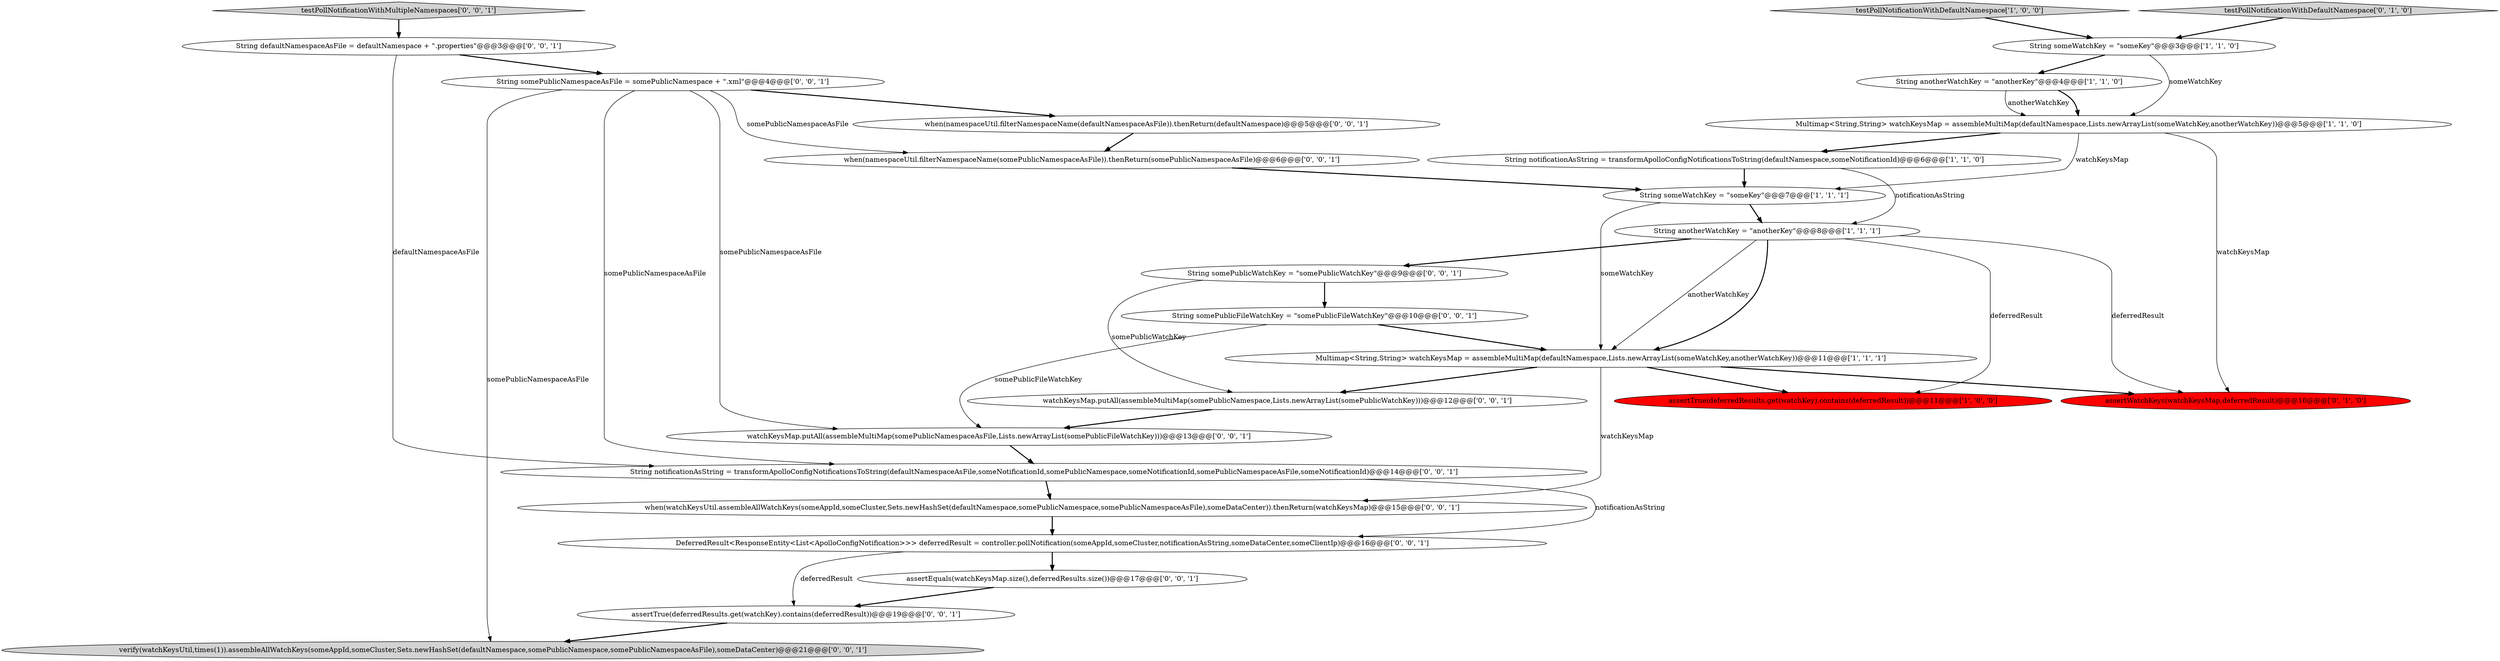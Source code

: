 digraph {
10 [style = filled, label = "assertWatchKeys(watchKeysMap,deferredResult)@@@10@@@['0', '1', '0']", fillcolor = red, shape = ellipse image = "AAA1AAABBB2BBB"];
21 [style = filled, label = "String somePublicNamespaceAsFile = somePublicNamespace + \".xml\"@@@4@@@['0', '0', '1']", fillcolor = white, shape = ellipse image = "AAA0AAABBB3BBB"];
24 [style = filled, label = "DeferredResult<ResponseEntity<List<ApolloConfigNotification>>> deferredResult = controller.pollNotification(someAppId,someCluster,notificationAsString,someDataCenter,someClientIp)@@@16@@@['0', '0', '1']", fillcolor = white, shape = ellipse image = "AAA0AAABBB3BBB"];
14 [style = filled, label = "String defaultNamespaceAsFile = defaultNamespace + \".properties\"@@@3@@@['0', '0', '1']", fillcolor = white, shape = ellipse image = "AAA0AAABBB3BBB"];
5 [style = filled, label = "String someWatchKey = \"someKey\"@@@3@@@['1', '1', '0']", fillcolor = white, shape = ellipse image = "AAA0AAABBB1BBB"];
22 [style = filled, label = "when(namespaceUtil.filterNamespaceName(somePublicNamespaceAsFile)).thenReturn(somePublicNamespaceAsFile)@@@6@@@['0', '0', '1']", fillcolor = white, shape = ellipse image = "AAA0AAABBB3BBB"];
18 [style = filled, label = "testPollNotificationWithMultipleNamespaces['0', '0', '1']", fillcolor = lightgray, shape = diamond image = "AAA0AAABBB3BBB"];
20 [style = filled, label = "String somePublicFileWatchKey = \"somePublicFileWatchKey\"@@@10@@@['0', '0', '1']", fillcolor = white, shape = ellipse image = "AAA0AAABBB3BBB"];
2 [style = filled, label = "Multimap<String,String> watchKeysMap = assembleMultiMap(defaultNamespace,Lists.newArrayList(someWatchKey,anotherWatchKey))@@@11@@@['1', '1', '1']", fillcolor = white, shape = ellipse image = "AAA0AAABBB1BBB"];
1 [style = filled, label = "assertTrue(deferredResults.get(watchKey).contains(deferredResult))@@@11@@@['1', '0', '0']", fillcolor = red, shape = ellipse image = "AAA1AAABBB1BBB"];
12 [style = filled, label = "assertTrue(deferredResults.get(watchKey).contains(deferredResult))@@@19@@@['0', '0', '1']", fillcolor = white, shape = ellipse image = "AAA0AAABBB3BBB"];
25 [style = filled, label = "watchKeysMap.putAll(assembleMultiMap(somePublicNamespaceAsFile,Lists.newArrayList(somePublicFileWatchKey)))@@@13@@@['0', '0', '1']", fillcolor = white, shape = ellipse image = "AAA0AAABBB3BBB"];
9 [style = filled, label = "testPollNotificationWithDefaultNamespace['0', '1', '0']", fillcolor = lightgray, shape = diamond image = "AAA0AAABBB2BBB"];
15 [style = filled, label = "watchKeysMap.putAll(assembleMultiMap(somePublicNamespace,Lists.newArrayList(somePublicWatchKey)))@@@12@@@['0', '0', '1']", fillcolor = white, shape = ellipse image = "AAA0AAABBB3BBB"];
0 [style = filled, label = "String anotherWatchKey = \"anotherKey\"@@@8@@@['1', '1', '1']", fillcolor = white, shape = ellipse image = "AAA0AAABBB1BBB"];
4 [style = filled, label = "String anotherWatchKey = \"anotherKey\"@@@4@@@['1', '1', '0']", fillcolor = white, shape = ellipse image = "AAA0AAABBB1BBB"];
17 [style = filled, label = "assertEquals(watchKeysMap.size(),deferredResults.size())@@@17@@@['0', '0', '1']", fillcolor = white, shape = ellipse image = "AAA0AAABBB3BBB"];
8 [style = filled, label = "testPollNotificationWithDefaultNamespace['1', '0', '0']", fillcolor = lightgray, shape = diamond image = "AAA0AAABBB1BBB"];
16 [style = filled, label = "when(namespaceUtil.filterNamespaceName(defaultNamespaceAsFile)).thenReturn(defaultNamespace)@@@5@@@['0', '0', '1']", fillcolor = white, shape = ellipse image = "AAA0AAABBB3BBB"];
11 [style = filled, label = "when(watchKeysUtil.assembleAllWatchKeys(someAppId,someCluster,Sets.newHashSet(defaultNamespace,somePublicNamespace,somePublicNamespaceAsFile),someDataCenter)).thenReturn(watchKeysMap)@@@15@@@['0', '0', '1']", fillcolor = white, shape = ellipse image = "AAA0AAABBB3BBB"];
7 [style = filled, label = "String someWatchKey = \"someKey\"@@@7@@@['1', '1', '1']", fillcolor = white, shape = ellipse image = "AAA0AAABBB1BBB"];
3 [style = filled, label = "String notificationAsString = transformApolloConfigNotificationsToString(defaultNamespace,someNotificationId)@@@6@@@['1', '1', '0']", fillcolor = white, shape = ellipse image = "AAA0AAABBB1BBB"];
23 [style = filled, label = "verify(watchKeysUtil,times(1)).assembleAllWatchKeys(someAppId,someCluster,Sets.newHashSet(defaultNamespace,somePublicNamespace,somePublicNamespaceAsFile),someDataCenter)@@@21@@@['0', '0', '1']", fillcolor = lightgray, shape = ellipse image = "AAA0AAABBB3BBB"];
19 [style = filled, label = "String notificationAsString = transformApolloConfigNotificationsToString(defaultNamespaceAsFile,someNotificationId,somePublicNamespace,someNotificationId,somePublicNamespaceAsFile,someNotificationId)@@@14@@@['0', '0', '1']", fillcolor = white, shape = ellipse image = "AAA0AAABBB3BBB"];
13 [style = filled, label = "String somePublicWatchKey = \"somePublicWatchKey\"@@@9@@@['0', '0', '1']", fillcolor = white, shape = ellipse image = "AAA0AAABBB3BBB"];
6 [style = filled, label = "Multimap<String,String> watchKeysMap = assembleMultiMap(defaultNamespace,Lists.newArrayList(someWatchKey,anotherWatchKey))@@@5@@@['1', '1', '0']", fillcolor = white, shape = ellipse image = "AAA0AAABBB1BBB"];
6->3 [style = bold, label=""];
3->0 [style = solid, label="notificationAsString"];
0->13 [style = bold, label=""];
0->2 [style = solid, label="anotherWatchKey"];
4->6 [style = bold, label=""];
15->25 [style = bold, label=""];
2->1 [style = bold, label=""];
0->2 [style = bold, label=""];
19->11 [style = bold, label=""];
7->0 [style = bold, label=""];
16->22 [style = bold, label=""];
2->10 [style = bold, label=""];
11->24 [style = bold, label=""];
4->6 [style = solid, label="anotherWatchKey"];
22->7 [style = bold, label=""];
6->10 [style = solid, label="watchKeysMap"];
2->11 [style = solid, label="watchKeysMap"];
0->10 [style = solid, label="deferredResult"];
21->25 [style = solid, label="somePublicNamespaceAsFile"];
13->15 [style = solid, label="somePublicWatchKey"];
20->2 [style = bold, label=""];
20->25 [style = solid, label="somePublicFileWatchKey"];
17->12 [style = bold, label=""];
8->5 [style = bold, label=""];
3->7 [style = bold, label=""];
0->1 [style = solid, label="deferredResult"];
7->2 [style = solid, label="someWatchKey"];
21->19 [style = solid, label="somePublicNamespaceAsFile"];
5->4 [style = bold, label=""];
2->15 [style = bold, label=""];
24->17 [style = bold, label=""];
25->19 [style = bold, label=""];
9->5 [style = bold, label=""];
21->16 [style = bold, label=""];
24->12 [style = solid, label="deferredResult"];
19->24 [style = solid, label="notificationAsString"];
6->7 [style = solid, label="watchKeysMap"];
12->23 [style = bold, label=""];
5->6 [style = solid, label="someWatchKey"];
21->22 [style = solid, label="somePublicNamespaceAsFile"];
18->14 [style = bold, label=""];
14->19 [style = solid, label="defaultNamespaceAsFile"];
14->21 [style = bold, label=""];
21->23 [style = solid, label="somePublicNamespaceAsFile"];
13->20 [style = bold, label=""];
}
